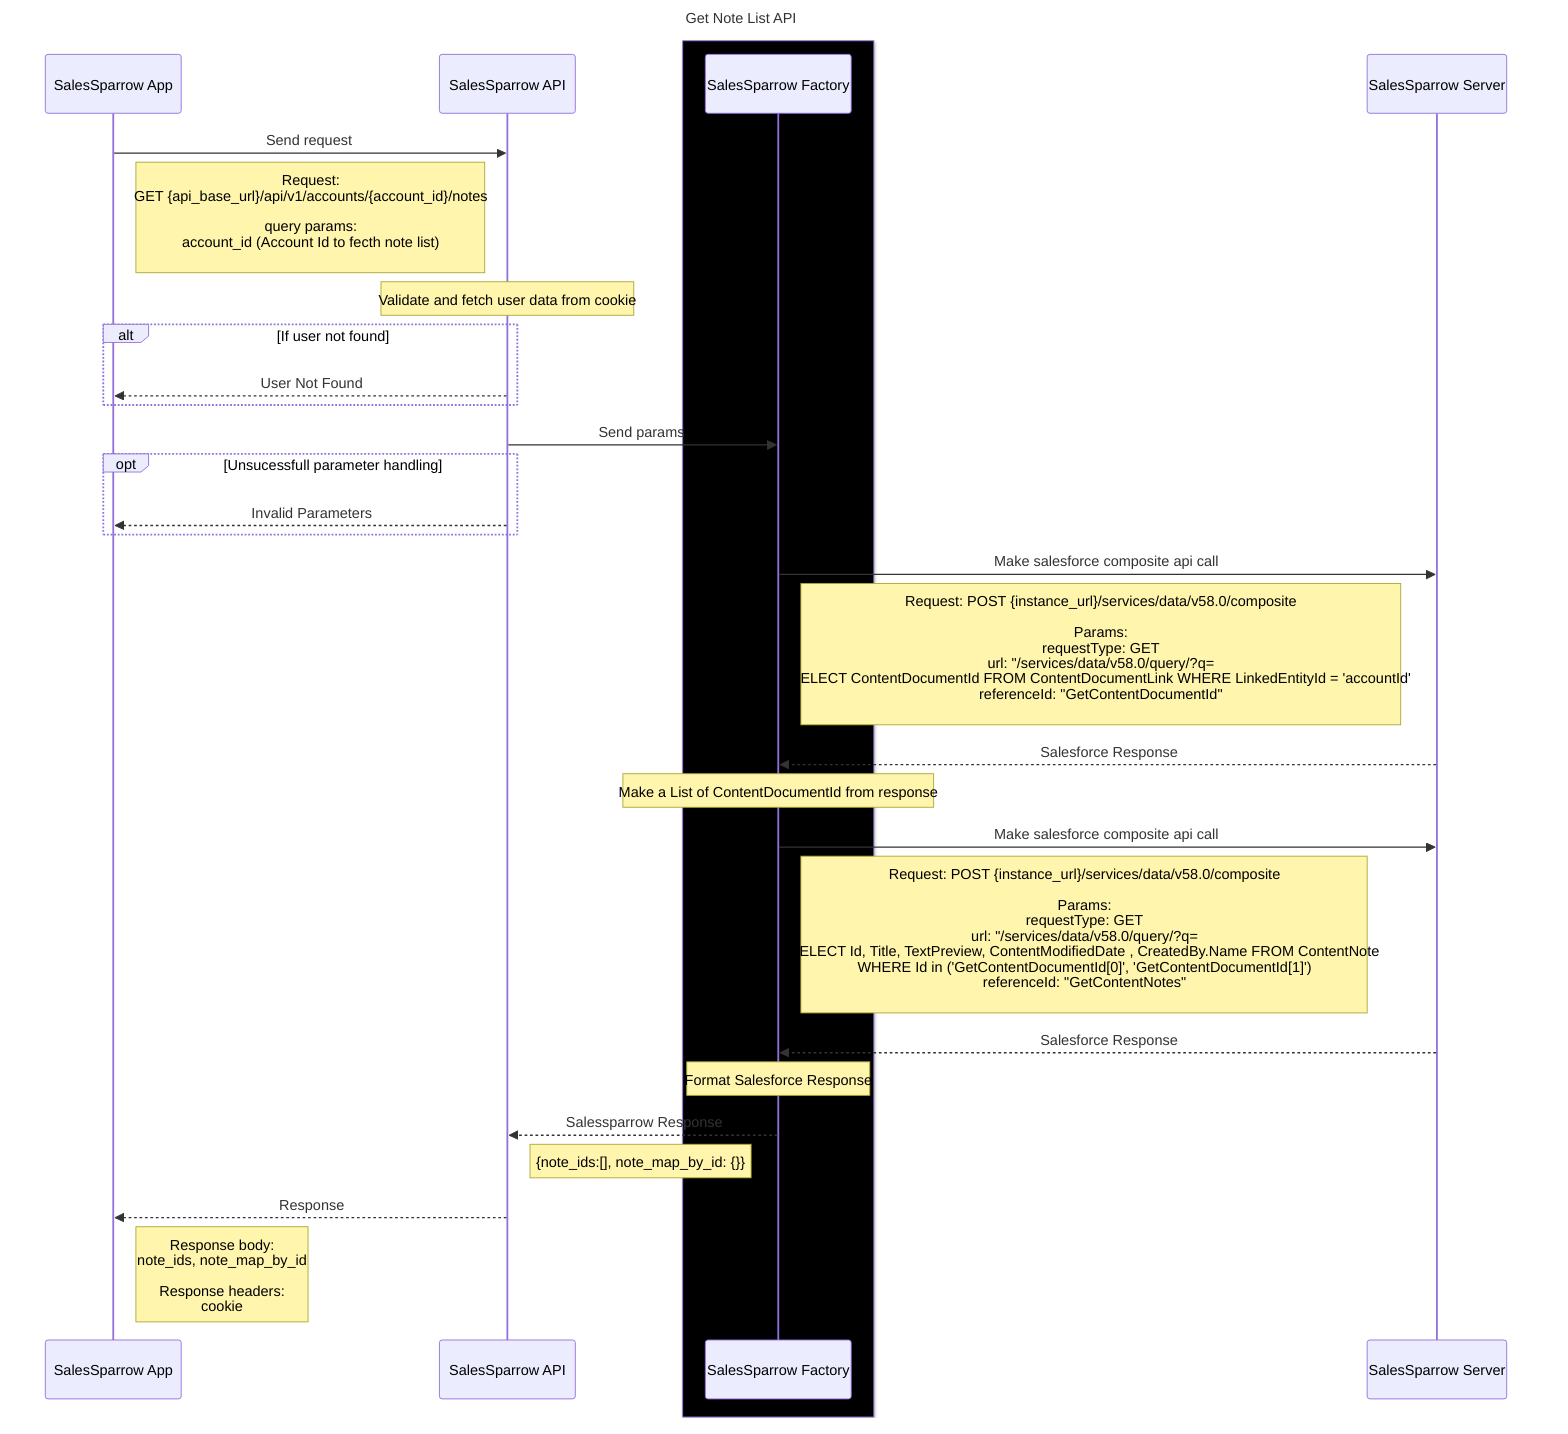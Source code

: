 sequenceDiagram
  title Get Note List API
    participant ui as SalesSparrow App
    participant api as SalesSparrow API

    box Black 
    participant factory as SalesSparrow Factory 
    end
    participant server as SalesSparrow Server

    ui->>api:  Send request 
    note right of ui: Request: <br>GET {api_base_url}/api/v1/accounts/{account_id}/notes<br><br>query params: <br>account_id (Account Id to fecth note list) <br>

    note over api: Validate and fetch user data from cookie
    alt If user not found
        api-->>ui: User Not Found
    end

    api->>factory: Send params

    opt Unsucessfull parameter handling
        api-->>ui: Invalid Parameters
    end

    factory->>server: Make salesforce composite api call
    note right of factory: Request: POST {instance_url}/services/data/v58.0/composite <br><br>Params: <br> requestType: GET<br> url: "/services/data/v58.0/query/?q=<br>SELECT ContentDocumentId FROM ContentDocumentLink WHERE LinkedEntityId = 'accountId'<br>referenceId: "GetContentDocumentId"<br>

    server-->>factory: Salesforce Response
    note over factory:  Make a List of ContentDocumentId from response

    factory->>server: Make salesforce composite api call
    note right of factory: Request: POST {instance_url}/services/data/v58.0/composite <br><br>Params: <br> requestType: GET<br> url: "/services/data/v58.0/query/?q=<br>SELECT Id, Title, TextPreview, ContentModifiedDate , CreatedBy.Name FROM ContentNote <br>WHERE Id in ('GetContentDocumentId[0]', 'GetContentDocumentId[1]')<br>referenceId: "GetContentNotes"<br>

    server-->>factory: Salesforce Response
    note over factory:  Format Salesforce Response

    factory-->>api: Salessparrow Response
    note right of api: {note_ids:[], note_map_by_id: {}}

    api-->>ui: Response
    note right of ui: Response body: <br>note_ids, note_map_by_id<br><br>Response headers:<br> cookie